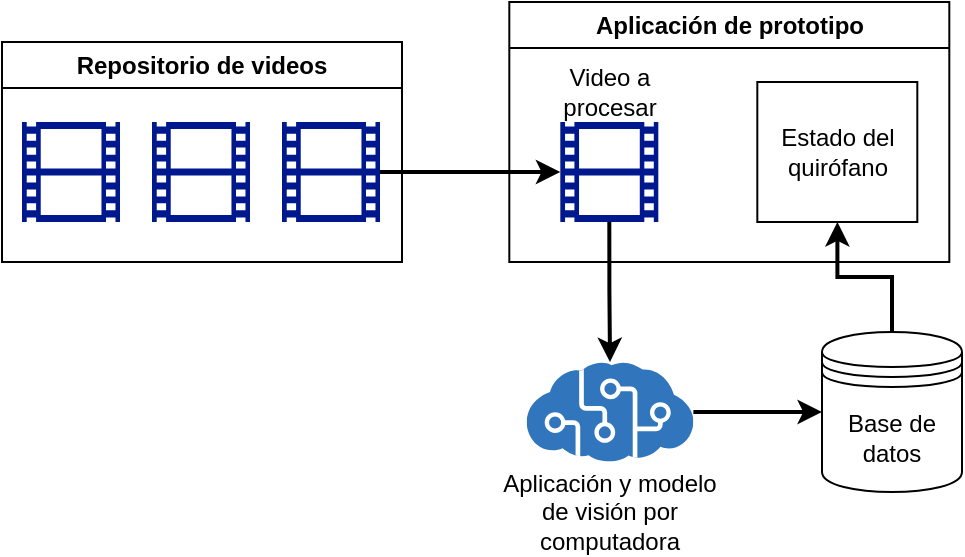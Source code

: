 <mxfile version="26.0.2" pages="2">
  <diagram name="Diagrama en bloques" id="viOvZfvEC3Nm27G9Bghc">
    <mxGraphModel dx="1006" dy="557" grid="1" gridSize="10" guides="1" tooltips="1" connect="1" arrows="1" fold="1" page="1" pageScale="1" pageWidth="827" pageHeight="1169" math="0" shadow="0">
      <root>
        <mxCell id="0" />
        <mxCell id="1" parent="0" />
        <mxCell id="_OaTzdXBvvJeqG0Sq9bI-23" value="" style="edgeStyle=orthogonalEdgeStyle;rounded=0;orthogonalLoop=1;jettySize=auto;html=1;strokeWidth=2;" edge="1" parent="1" source="_OaTzdXBvvJeqG0Sq9bI-1" target="_OaTzdXBvvJeqG0Sq9bI-11">
          <mxGeometry relative="1" as="geometry" />
        </mxCell>
        <mxCell id="_OaTzdXBvvJeqG0Sq9bI-1" value="Base de datos" style="shape=datastore;whiteSpace=wrap;html=1;" vertex="1" parent="1">
          <mxGeometry x="460" y="185" width="70" height="80" as="geometry" />
        </mxCell>
        <mxCell id="_OaTzdXBvvJeqG0Sq9bI-3" value="Repositorio de videos" style="swimlane;whiteSpace=wrap;html=1;" vertex="1" parent="1">
          <mxGeometry x="50" y="40" width="200" height="110" as="geometry" />
        </mxCell>
        <mxCell id="_OaTzdXBvvJeqG0Sq9bI-4" value="" style="sketch=0;aspect=fixed;pointerEvents=1;shadow=0;dashed=0;html=1;strokeColor=none;labelPosition=center;verticalLabelPosition=bottom;verticalAlign=top;align=center;fillColor=#00188D;shape=mxgraph.mscae.general.video" vertex="1" parent="_OaTzdXBvvJeqG0Sq9bI-3">
          <mxGeometry x="10" y="40" width="49" height="50" as="geometry" />
        </mxCell>
        <mxCell id="_OaTzdXBvvJeqG0Sq9bI-5" value="" style="sketch=0;aspect=fixed;pointerEvents=1;shadow=0;dashed=0;html=1;strokeColor=none;labelPosition=center;verticalLabelPosition=bottom;verticalAlign=top;align=center;fillColor=#00188D;shape=mxgraph.mscae.general.video" vertex="1" parent="_OaTzdXBvvJeqG0Sq9bI-3">
          <mxGeometry x="75" y="40" width="49" height="50" as="geometry" />
        </mxCell>
        <mxCell id="_OaTzdXBvvJeqG0Sq9bI-6" value="" style="sketch=0;aspect=fixed;pointerEvents=1;shadow=0;dashed=0;html=1;strokeColor=none;labelPosition=center;verticalLabelPosition=bottom;verticalAlign=top;align=center;fillColor=#00188D;shape=mxgraph.mscae.general.video" vertex="1" parent="_OaTzdXBvvJeqG0Sq9bI-3">
          <mxGeometry x="140" y="40" width="49" height="50" as="geometry" />
        </mxCell>
        <mxCell id="_OaTzdXBvvJeqG0Sq9bI-7" value="Aplicación de prototipo" style="swimlane;whiteSpace=wrap;html=1;" vertex="1" parent="1">
          <mxGeometry x="303.66" y="20" width="220" height="130" as="geometry" />
        </mxCell>
        <mxCell id="_OaTzdXBvvJeqG0Sq9bI-8" value="" style="sketch=0;aspect=fixed;pointerEvents=1;shadow=0;dashed=0;html=1;strokeColor=none;labelPosition=center;verticalLabelPosition=bottom;verticalAlign=top;align=center;fillColor=#00188D;shape=mxgraph.mscae.general.video" vertex="1" parent="_OaTzdXBvvJeqG0Sq9bI-7">
          <mxGeometry x="25.5" y="60" width="49" height="50" as="geometry" />
        </mxCell>
        <mxCell id="_OaTzdXBvvJeqG0Sq9bI-11" value="Estado del quirófano" style="rounded=0;whiteSpace=wrap;html=1;" vertex="1" parent="_OaTzdXBvvJeqG0Sq9bI-7">
          <mxGeometry x="124" y="40" width="80" height="70" as="geometry" />
        </mxCell>
        <mxCell id="_OaTzdXBvvJeqG0Sq9bI-12" value="Video a procesar" style="text;html=1;align=center;verticalAlign=middle;whiteSpace=wrap;rounded=0;" vertex="1" parent="_OaTzdXBvvJeqG0Sq9bI-7">
          <mxGeometry x="20" y="30" width="60" height="30" as="geometry" />
        </mxCell>
        <mxCell id="_OaTzdXBvvJeqG0Sq9bI-22" value="" style="edgeStyle=orthogonalEdgeStyle;rounded=0;orthogonalLoop=1;jettySize=auto;html=1;strokeWidth=2;" edge="1" parent="1" source="_OaTzdXBvvJeqG0Sq9bI-13" target="_OaTzdXBvvJeqG0Sq9bI-1">
          <mxGeometry relative="1" as="geometry" />
        </mxCell>
        <mxCell id="_OaTzdXBvvJeqG0Sq9bI-13" value="" style="image;sketch=0;aspect=fixed;html=1;points=[];align=center;fontSize=12;image=img/lib/mscae/Cognitive_Services.svg;" vertex="1" parent="1">
          <mxGeometry x="312.34" y="200" width="83.33" height="50" as="geometry" />
        </mxCell>
        <mxCell id="_OaTzdXBvvJeqG0Sq9bI-14" value="Aplicación y modelo de visión por computadora" style="text;html=1;align=center;verticalAlign=middle;whiteSpace=wrap;rounded=0;" vertex="1" parent="1">
          <mxGeometry x="294" y="260" width="120" height="30" as="geometry" />
        </mxCell>
        <mxCell id="_OaTzdXBvvJeqG0Sq9bI-18" style="edgeStyle=orthogonalEdgeStyle;rounded=0;orthogonalLoop=1;jettySize=auto;html=1;exitX=1;exitY=0.5;exitDx=0;exitDy=0;exitPerimeter=0;entryX=0;entryY=0.5;entryDx=0;entryDy=0;entryPerimeter=0;strokeWidth=2;" edge="1" parent="1" source="_OaTzdXBvvJeqG0Sq9bI-6" target="_OaTzdXBvvJeqG0Sq9bI-8">
          <mxGeometry relative="1" as="geometry" />
        </mxCell>
        <mxCell id="_OaTzdXBvvJeqG0Sq9bI-21" style="edgeStyle=orthogonalEdgeStyle;rounded=0;orthogonalLoop=1;jettySize=auto;html=1;exitX=0.5;exitY=1;exitDx=0;exitDy=0;exitPerimeter=0;entryX=0.5;entryY=0;entryDx=0;entryDy=0;entryPerimeter=0;strokeWidth=2;" edge="1" parent="1" source="_OaTzdXBvvJeqG0Sq9bI-8" target="_OaTzdXBvvJeqG0Sq9bI-13">
          <mxGeometry relative="1" as="geometry" />
        </mxCell>
      </root>
    </mxGraphModel>
  </diagram>
  <diagram id="JKbsQURaDr2a_oLHjApa" name="Ciclo de vida del quirófano">
    <mxGraphModel dx="1006" dy="557" grid="1" gridSize="10" guides="1" tooltips="1" connect="1" arrows="1" fold="1" page="1" pageScale="1" pageWidth="827" pageHeight="1169" math="0" shadow="0">
      <root>
        <mxCell id="0" />
        <mxCell id="1" parent="0" />
        <mxCell id="AU9YK0k_ocg62SQWi8QE-1" value="Quirófano listo" style="rounded=1;whiteSpace=wrap;html=1;strokeWidth=2;" vertex="1" parent="1">
          <mxGeometry x="120" y="170" width="110" height="60" as="geometry" />
        </mxCell>
        <mxCell id="AU9YK0k_ocg62SQWi8QE-2" value="Entrada del&lt;div&gt;&amp;nbsp;paciente&lt;/div&gt;" style="rounded=1;whiteSpace=wrap;html=1;strokeWidth=2;" vertex="1" parent="1">
          <mxGeometry x="304" y="80" width="110" height="60" as="geometry" />
        </mxCell>
        <mxCell id="AU9YK0k_ocg62SQWi8QE-3" value="Cirugía en curso" style="rounded=1;whiteSpace=wrap;html=1;strokeWidth=2;" vertex="1" parent="1">
          <mxGeometry x="500" y="170" width="110" height="60" as="geometry" />
        </mxCell>
        <mxCell id="AU9YK0k_ocg62SQWi8QE-12" value="" style="edgeStyle=orthogonalEdgeStyle;rounded=0;orthogonalLoop=1;jettySize=auto;html=1;strokeWidth=2;" edge="1" parent="1" source="AU9YK0k_ocg62SQWi8QE-4" target="AU9YK0k_ocg62SQWi8QE-5">
          <mxGeometry relative="1" as="geometry" />
        </mxCell>
        <mxCell id="AU9YK0k_ocg62SQWi8QE-4" value="Salida del&lt;div&gt;&amp;nbsp;paciente&lt;/div&gt;" style="rounded=1;whiteSpace=wrap;html=1;strokeWidth=2;" vertex="1" parent="1">
          <mxGeometry x="390" y="290" width="110" height="60" as="geometry" />
        </mxCell>
        <mxCell id="AU9YK0k_ocg62SQWi8QE-5" value="Limpieza del quirófano" style="rounded=1;whiteSpace=wrap;html=1;strokeWidth=2;" vertex="1" parent="1">
          <mxGeometry x="230" y="290" width="110" height="60" as="geometry" />
        </mxCell>
        <mxCell id="AU9YK0k_ocg62SQWi8QE-8" value="" style="curved=1;endArrow=classic;html=1;rounded=0;entryX=0.5;entryY=0;entryDx=0;entryDy=0;strokeWidth=2;exitX=1;exitY=0.5;exitDx=0;exitDy=0;" edge="1" parent="1" source="AU9YK0k_ocg62SQWi8QE-2" target="AU9YK0k_ocg62SQWi8QE-3">
          <mxGeometry width="50" height="50" relative="1" as="geometry">
            <mxPoint x="420" y="104" as="sourcePoint" />
            <mxPoint x="544" y="80" as="targetPoint" />
            <Array as="points">
              <mxPoint x="560" y="100" />
            </Array>
          </mxGeometry>
        </mxCell>
        <mxCell id="AU9YK0k_ocg62SQWi8QE-9" value="" style="curved=1;endArrow=classic;html=1;rounded=0;strokeWidth=2;exitX=0.5;exitY=0;exitDx=0;exitDy=0;" edge="1" parent="1" source="AU9YK0k_ocg62SQWi8QE-1">
          <mxGeometry width="50" height="50" relative="1" as="geometry">
            <mxPoint x="211" y="54" as="sourcePoint" />
            <mxPoint x="300" y="110" as="targetPoint" />
            <Array as="points">
              <mxPoint x="170" y="100" />
            </Array>
          </mxGeometry>
        </mxCell>
        <mxCell id="AU9YK0k_ocg62SQWi8QE-10" value="" style="curved=1;endArrow=classic;html=1;rounded=0;entryX=0.5;entryY=0;entryDx=0;entryDy=0;strokeWidth=2;exitX=0.582;exitY=1.017;exitDx=0;exitDy=0;exitPerimeter=0;" edge="1" parent="1" source="AU9YK0k_ocg62SQWi8QE-3">
          <mxGeometry width="50" height="50" relative="1" as="geometry">
            <mxPoint x="595" y="250" as="sourcePoint" />
            <mxPoint x="500" y="320" as="targetPoint" />
            <Array as="points">
              <mxPoint x="590" y="330" />
            </Array>
          </mxGeometry>
        </mxCell>
        <mxCell id="AU9YK0k_ocg62SQWi8QE-11" value="" style="curved=1;endArrow=classic;html=1;rounded=0;entryX=0.5;entryY=1;entryDx=0;entryDy=0;strokeWidth=2;exitX=0;exitY=0.5;exitDx=0;exitDy=0;" edge="1" parent="1" source="AU9YK0k_ocg62SQWi8QE-5" target="AU9YK0k_ocg62SQWi8QE-1">
          <mxGeometry width="50" height="50" relative="1" as="geometry">
            <mxPoint x="130" y="330" as="sourcePoint" />
            <mxPoint x="225" y="260" as="targetPoint" />
            <Array as="points">
              <mxPoint x="150" y="340" />
            </Array>
          </mxGeometry>
        </mxCell>
      </root>
    </mxGraphModel>
  </diagram>
</mxfile>

